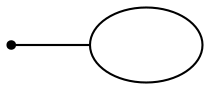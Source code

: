 digraph G {
graph [pad="0.05" rankdir=LR]
a [label="" shape=point]
b [label=""]
a -> b [arrowhead=nohead]
}
